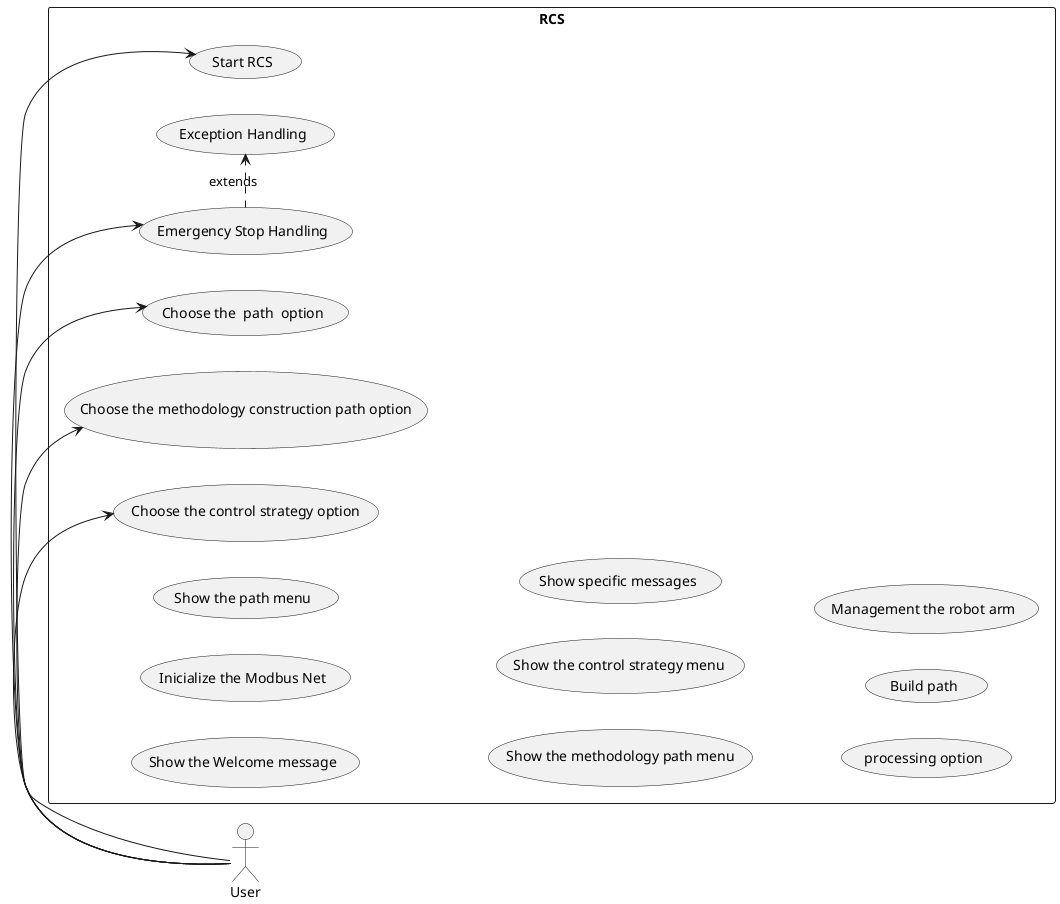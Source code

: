 @startuml
left to right direction
skinparam packageStyle rectangle
actor User as op
package RCS{
(Show the Welcome message)
(Inicialize the Modbus Net)
(Show the path menu)
(Show the methodology path menu)
(Show the control strategy menu)
(Show specific messages)
(processing option)
(Build path)
(Management the robot arm)
(Exception Handling)
(Emergency Stop Handling)
 op -> (Start RCS)
(Emergency Stop Handling) .> (Exception Handling): extends
op -> (Choose the  path  option)
op -> (Choose the methodology construction path option)
op -> (Choose the control strategy option)
op -> (Emergency Stop Handling)
}
@enduml